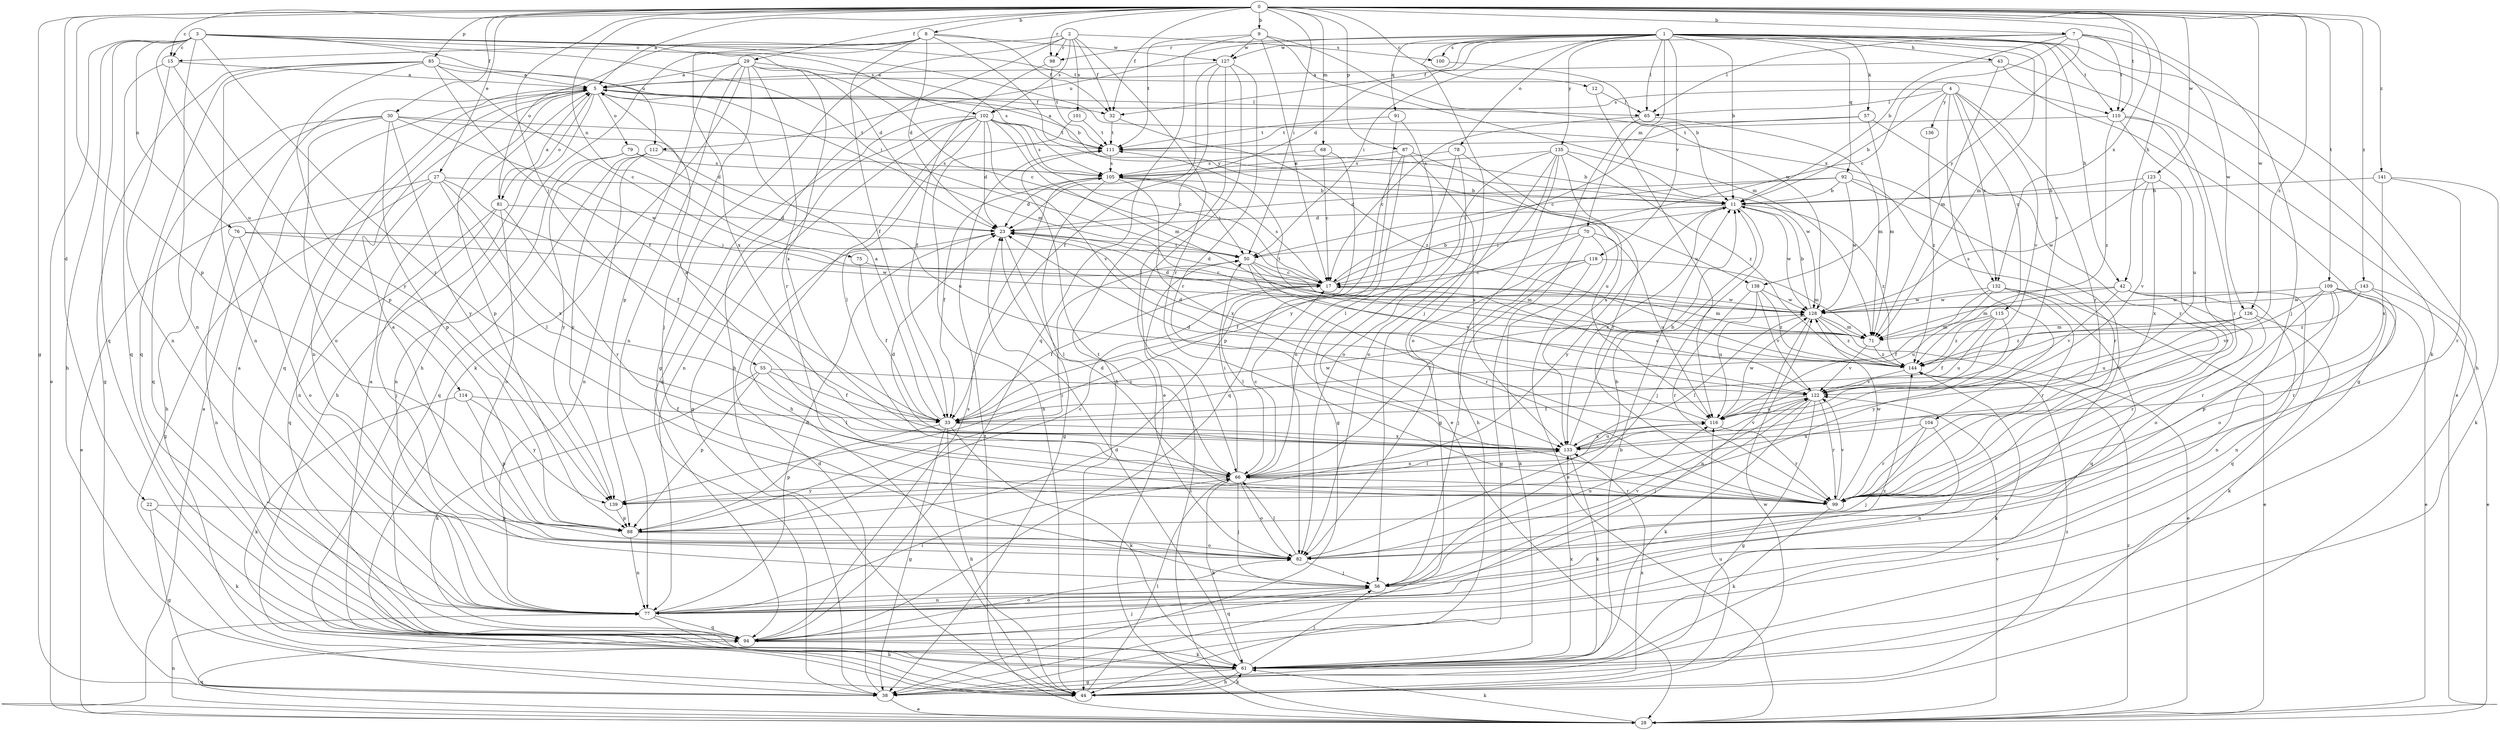strict digraph  {
0;
1;
2;
3;
4;
5;
7;
8;
9;
11;
12;
15;
17;
22;
23;
27;
28;
29;
30;
32;
33;
38;
42;
43;
44;
50;
55;
56;
57;
61;
65;
66;
68;
70;
71;
75;
76;
77;
78;
79;
81;
82;
85;
87;
88;
91;
92;
94;
98;
99;
100;
101;
102;
104;
105;
109;
110;
111;
112;
114;
115;
116;
118;
122;
123;
126;
127;
128;
132;
133;
135;
136;
138;
139;
141;
143;
144;
0 -> 5  [label=a];
0 -> 7  [label=b];
0 -> 8  [label=b];
0 -> 9  [label=b];
0 -> 12  [label=c];
0 -> 15  [label=c];
0 -> 22  [label=d];
0 -> 27  [label=e];
0 -> 29  [label=f];
0 -> 30  [label=f];
0 -> 32  [label=f];
0 -> 38  [label=g];
0 -> 42  [label=h];
0 -> 50  [label=i];
0 -> 55  [label=j];
0 -> 68  [label=m];
0 -> 75  [label=n];
0 -> 85  [label=p];
0 -> 87  [label=p];
0 -> 88  [label=p];
0 -> 98  [label=r];
0 -> 109  [label=t];
0 -> 110  [label=t];
0 -> 123  [label=w];
0 -> 126  [label=w];
0 -> 132  [label=x];
0 -> 141  [label=z];
0 -> 143  [label=z];
0 -> 144  [label=z];
1 -> 11  [label=b];
1 -> 23  [label=d];
1 -> 32  [label=f];
1 -> 42  [label=h];
1 -> 43  [label=h];
1 -> 44  [label=h];
1 -> 50  [label=i];
1 -> 56  [label=j];
1 -> 57  [label=k];
1 -> 61  [label=k];
1 -> 65  [label=l];
1 -> 70  [label=m];
1 -> 71  [label=m];
1 -> 78  [label=o];
1 -> 91  [label=q];
1 -> 92  [label=q];
1 -> 98  [label=r];
1 -> 100  [label=s];
1 -> 110  [label=t];
1 -> 112  [label=u];
1 -> 118  [label=v];
1 -> 122  [label=v];
1 -> 135  [label=y];
2 -> 15  [label=c];
2 -> 32  [label=f];
2 -> 38  [label=g];
2 -> 44  [label=h];
2 -> 98  [label=r];
2 -> 99  [label=r];
2 -> 100  [label=s];
2 -> 101  [label=s];
2 -> 102  [label=s];
3 -> 15  [label=c];
3 -> 23  [label=d];
3 -> 28  [label=e];
3 -> 44  [label=h];
3 -> 50  [label=i];
3 -> 76  [label=n];
3 -> 77  [label=n];
3 -> 94  [label=q];
3 -> 99  [label=r];
3 -> 102  [label=s];
3 -> 110  [label=t];
3 -> 112  [label=u];
3 -> 114  [label=u];
3 -> 132  [label=x];
4 -> 11  [label=b];
4 -> 65  [label=l];
4 -> 99  [label=r];
4 -> 102  [label=s];
4 -> 104  [label=s];
4 -> 115  [label=u];
4 -> 122  [label=v];
4 -> 132  [label=x];
4 -> 136  [label=y];
5 -> 32  [label=f];
5 -> 44  [label=h];
5 -> 65  [label=l];
5 -> 71  [label=m];
5 -> 77  [label=n];
5 -> 79  [label=o];
5 -> 81  [label=o];
5 -> 88  [label=p];
5 -> 94  [label=q];
7 -> 11  [label=b];
7 -> 17  [label=c];
7 -> 56  [label=j];
7 -> 65  [label=l];
7 -> 110  [label=t];
7 -> 126  [label=w];
7 -> 127  [label=w];
7 -> 138  [label=y];
8 -> 23  [label=d];
8 -> 32  [label=f];
8 -> 33  [label=f];
8 -> 44  [label=h];
8 -> 81  [label=o];
8 -> 127  [label=w];
8 -> 133  [label=x];
8 -> 138  [label=y];
9 -> 17  [label=c];
9 -> 71  [label=m];
9 -> 94  [label=q];
9 -> 111  [label=t];
9 -> 127  [label=w];
9 -> 128  [label=w];
11 -> 23  [label=d];
11 -> 56  [label=j];
11 -> 128  [label=w];
11 -> 133  [label=x];
11 -> 139  [label=y];
11 -> 144  [label=z];
12 -> 65  [label=l];
12 -> 116  [label=u];
15 -> 5  [label=a];
15 -> 77  [label=n];
15 -> 88  [label=p];
15 -> 94  [label=q];
17 -> 11  [label=b];
17 -> 23  [label=d];
17 -> 33  [label=f];
17 -> 66  [label=l];
17 -> 71  [label=m];
17 -> 105  [label=s];
17 -> 128  [label=w];
22 -> 38  [label=g];
22 -> 61  [label=k];
22 -> 88  [label=p];
23 -> 50  [label=i];
23 -> 66  [label=l];
27 -> 11  [label=b];
27 -> 28  [label=e];
27 -> 33  [label=f];
27 -> 38  [label=g];
27 -> 66  [label=l];
27 -> 77  [label=n];
27 -> 133  [label=x];
28 -> 5  [label=a];
28 -> 50  [label=i];
28 -> 61  [label=k];
28 -> 77  [label=n];
28 -> 94  [label=q];
28 -> 111  [label=t];
28 -> 122  [label=v];
28 -> 144  [label=z];
29 -> 5  [label=a];
29 -> 17  [label=c];
29 -> 56  [label=j];
29 -> 61  [label=k];
29 -> 77  [label=n];
29 -> 88  [label=p];
29 -> 99  [label=r];
29 -> 105  [label=s];
29 -> 133  [label=x];
30 -> 23  [label=d];
30 -> 44  [label=h];
30 -> 82  [label=o];
30 -> 88  [label=p];
30 -> 94  [label=q];
30 -> 111  [label=t];
30 -> 128  [label=w];
30 -> 139  [label=y];
32 -> 111  [label=t];
32 -> 144  [label=z];
33 -> 5  [label=a];
33 -> 38  [label=g];
33 -> 44  [label=h];
33 -> 61  [label=k];
33 -> 88  [label=p];
33 -> 128  [label=w];
33 -> 133  [label=x];
38 -> 11  [label=b];
38 -> 23  [label=d];
38 -> 28  [label=e];
42 -> 71  [label=m];
42 -> 77  [label=n];
42 -> 82  [label=o];
42 -> 94  [label=q];
42 -> 122  [label=v];
42 -> 128  [label=w];
43 -> 5  [label=a];
43 -> 28  [label=e];
43 -> 38  [label=g];
43 -> 71  [label=m];
44 -> 61  [label=k];
44 -> 66  [label=l];
44 -> 116  [label=u];
44 -> 128  [label=w];
44 -> 133  [label=x];
44 -> 144  [label=z];
50 -> 17  [label=c];
50 -> 71  [label=m];
50 -> 99  [label=r];
50 -> 122  [label=v];
55 -> 33  [label=f];
55 -> 61  [label=k];
55 -> 66  [label=l];
55 -> 88  [label=p];
55 -> 122  [label=v];
56 -> 77  [label=n];
56 -> 94  [label=q];
56 -> 122  [label=v];
57 -> 17  [label=c];
57 -> 71  [label=m];
57 -> 99  [label=r];
57 -> 111  [label=t];
61 -> 5  [label=a];
61 -> 23  [label=d];
61 -> 38  [label=g];
61 -> 44  [label=h];
61 -> 56  [label=j];
61 -> 133  [label=x];
65 -> 17  [label=c];
65 -> 71  [label=m];
65 -> 82  [label=o];
66 -> 17  [label=c];
66 -> 23  [label=d];
66 -> 50  [label=i];
66 -> 56  [label=j];
66 -> 61  [label=k];
66 -> 82  [label=o];
66 -> 99  [label=r];
66 -> 133  [label=x];
66 -> 139  [label=y];
68 -> 17  [label=c];
68 -> 88  [label=p];
68 -> 105  [label=s];
70 -> 28  [label=e];
70 -> 33  [label=f];
70 -> 38  [label=g];
70 -> 50  [label=i];
70 -> 116  [label=u];
71 -> 122  [label=v];
71 -> 144  [label=z];
75 -> 17  [label=c];
75 -> 33  [label=f];
76 -> 50  [label=i];
76 -> 77  [label=n];
76 -> 82  [label=o];
76 -> 128  [label=w];
77 -> 23  [label=d];
77 -> 44  [label=h];
77 -> 56  [label=j];
77 -> 66  [label=l];
77 -> 94  [label=q];
77 -> 144  [label=z];
78 -> 38  [label=g];
78 -> 82  [label=o];
78 -> 99  [label=r];
78 -> 105  [label=s];
79 -> 77  [label=n];
79 -> 105  [label=s];
79 -> 116  [label=u];
79 -> 139  [label=y];
81 -> 5  [label=a];
81 -> 23  [label=d];
81 -> 56  [label=j];
81 -> 82  [label=o];
81 -> 94  [label=q];
81 -> 99  [label=r];
82 -> 5  [label=a];
82 -> 11  [label=b];
82 -> 56  [label=j];
82 -> 66  [label=l];
82 -> 111  [label=t];
82 -> 116  [label=u];
85 -> 5  [label=a];
85 -> 11  [label=b];
85 -> 17  [label=c];
85 -> 33  [label=f];
85 -> 38  [label=g];
85 -> 77  [label=n];
85 -> 94  [label=q];
85 -> 139  [label=y];
87 -> 82  [label=o];
87 -> 94  [label=q];
87 -> 105  [label=s];
87 -> 116  [label=u];
87 -> 133  [label=x];
88 -> 17  [label=c];
88 -> 50  [label=i];
88 -> 77  [label=n];
88 -> 82  [label=o];
91 -> 28  [label=e];
91 -> 111  [label=t];
91 -> 139  [label=y];
92 -> 11  [label=b];
92 -> 23  [label=d];
92 -> 50  [label=i];
92 -> 82  [label=o];
92 -> 99  [label=r];
92 -> 128  [label=w];
94 -> 5  [label=a];
94 -> 56  [label=j];
94 -> 61  [label=k];
94 -> 82  [label=o];
94 -> 105  [label=s];
98 -> 33  [label=f];
98 -> 111  [label=t];
99 -> 23  [label=d];
99 -> 61  [label=k];
99 -> 122  [label=v];
99 -> 128  [label=w];
100 -> 11  [label=b];
101 -> 44  [label=h];
101 -> 111  [label=t];
102 -> 17  [label=c];
102 -> 23  [label=d];
102 -> 38  [label=g];
102 -> 44  [label=h];
102 -> 66  [label=l];
102 -> 71  [label=m];
102 -> 77  [label=n];
102 -> 94  [label=q];
102 -> 105  [label=s];
102 -> 111  [label=t];
102 -> 122  [label=v];
104 -> 56  [label=j];
104 -> 77  [label=n];
104 -> 99  [label=r];
104 -> 133  [label=x];
105 -> 11  [label=b];
105 -> 23  [label=d];
105 -> 33  [label=f];
105 -> 38  [label=g];
105 -> 50  [label=i];
105 -> 133  [label=x];
109 -> 28  [label=e];
109 -> 77  [label=n];
109 -> 82  [label=o];
109 -> 88  [label=p];
109 -> 99  [label=r];
109 -> 122  [label=v];
109 -> 128  [label=w];
110 -> 66  [label=l];
110 -> 99  [label=r];
110 -> 111  [label=t];
110 -> 116  [label=u];
110 -> 144  [label=z];
111 -> 5  [label=a];
111 -> 11  [label=b];
111 -> 105  [label=s];
112 -> 77  [label=n];
112 -> 94  [label=q];
112 -> 105  [label=s];
112 -> 139  [label=y];
114 -> 33  [label=f];
114 -> 61  [label=k];
114 -> 88  [label=p];
114 -> 139  [label=y];
115 -> 33  [label=f];
115 -> 71  [label=m];
115 -> 116  [label=u];
115 -> 139  [label=y];
115 -> 144  [label=z];
116 -> 23  [label=d];
116 -> 99  [label=r];
116 -> 128  [label=w];
116 -> 133  [label=x];
118 -> 17  [label=c];
118 -> 56  [label=j];
118 -> 61  [label=k];
118 -> 66  [label=l];
118 -> 71  [label=m];
122 -> 17  [label=c];
122 -> 33  [label=f];
122 -> 38  [label=g];
122 -> 56  [label=j];
122 -> 61  [label=k];
122 -> 99  [label=r];
122 -> 116  [label=u];
123 -> 11  [label=b];
123 -> 99  [label=r];
123 -> 122  [label=v];
123 -> 128  [label=w];
123 -> 133  [label=x];
126 -> 61  [label=k];
126 -> 71  [label=m];
126 -> 99  [label=r];
126 -> 116  [label=u];
126 -> 144  [label=z];
127 -> 5  [label=a];
127 -> 28  [label=e];
127 -> 33  [label=f];
127 -> 44  [label=h];
127 -> 66  [label=l];
127 -> 99  [label=r];
128 -> 11  [label=b];
128 -> 23  [label=d];
128 -> 28  [label=e];
128 -> 66  [label=l];
128 -> 71  [label=m];
128 -> 77  [label=n];
128 -> 144  [label=z];
132 -> 28  [label=e];
132 -> 33  [label=f];
132 -> 94  [label=q];
132 -> 99  [label=r];
132 -> 116  [label=u];
132 -> 128  [label=w];
133 -> 5  [label=a];
133 -> 11  [label=b];
133 -> 61  [label=k];
133 -> 66  [label=l];
133 -> 116  [label=u];
133 -> 122  [label=v];
135 -> 38  [label=g];
135 -> 44  [label=h];
135 -> 66  [label=l];
135 -> 82  [label=o];
135 -> 105  [label=s];
135 -> 128  [label=w];
135 -> 133  [label=x];
135 -> 144  [label=z];
136 -> 144  [label=z];
138 -> 99  [label=r];
138 -> 116  [label=u];
138 -> 122  [label=v];
138 -> 128  [label=w];
138 -> 144  [label=z];
139 -> 88  [label=p];
141 -> 11  [label=b];
141 -> 61  [label=k];
141 -> 99  [label=r];
141 -> 133  [label=x];
143 -> 28  [label=e];
143 -> 99  [label=r];
143 -> 128  [label=w];
143 -> 144  [label=z];
144 -> 23  [label=d];
144 -> 61  [label=k];
144 -> 111  [label=t];
144 -> 122  [label=v];
}
